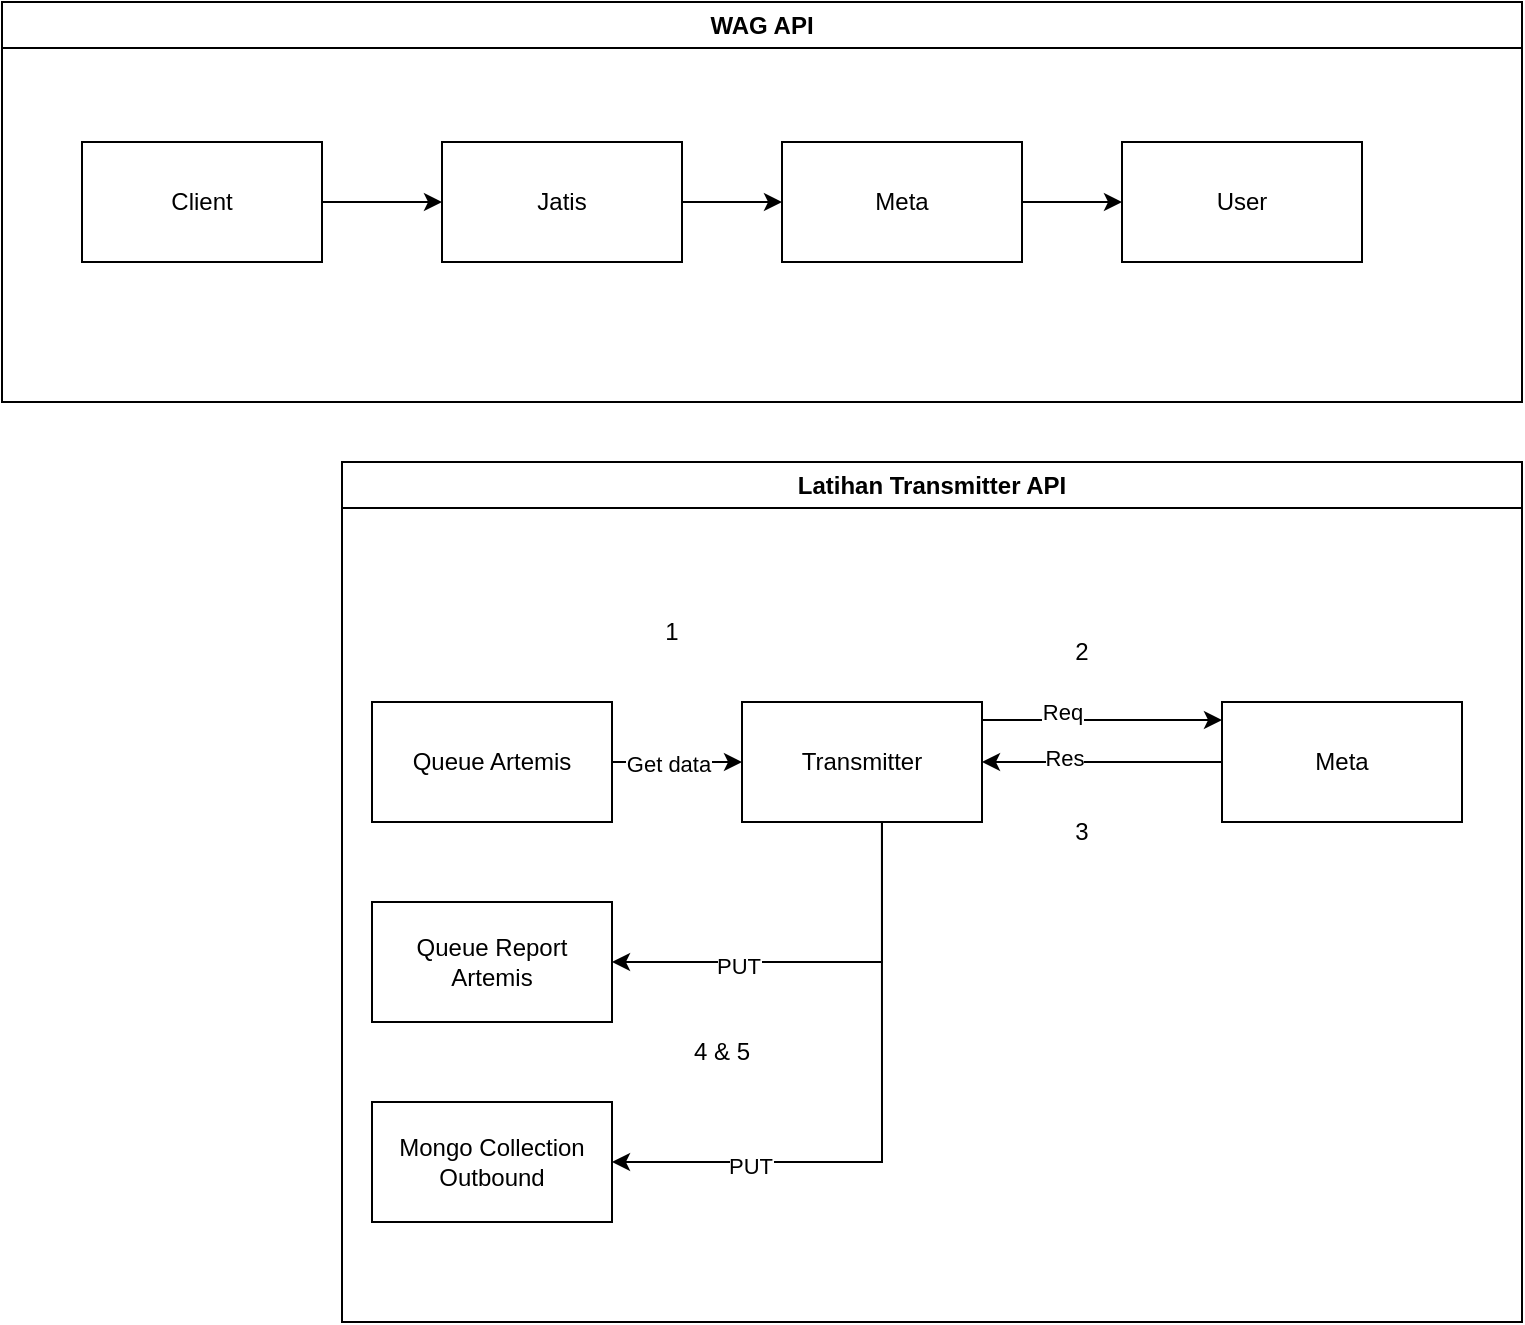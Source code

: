 <mxfile version="23.1.7" type="google" pages="3">
  <diagram name="Gambaran umum" id="1cGIvAfwPStt70kKWoFJ">
    <mxGraphModel dx="880" dy="434" grid="1" gridSize="10" guides="1" tooltips="1" connect="1" arrows="1" fold="1" page="1" pageScale="1" pageWidth="850" pageHeight="1100" math="0" shadow="0">
      <root>
        <mxCell id="0" />
        <mxCell id="1" parent="0" />
        <mxCell id="sEY07GwF48UJV4DBwI6U-3" value="WAG API" style="swimlane;whiteSpace=wrap;html=1;" vertex="1" parent="1">
          <mxGeometry x="20" y="90" width="760" height="200" as="geometry" />
        </mxCell>
        <mxCell id="sEY07GwF48UJV4DBwI6U-10" value="" style="edgeStyle=orthogonalEdgeStyle;rounded=0;orthogonalLoop=1;jettySize=auto;html=1;" edge="1" parent="sEY07GwF48UJV4DBwI6U-3" source="sEY07GwF48UJV4DBwI6U-4" target="sEY07GwF48UJV4DBwI6U-9">
          <mxGeometry relative="1" as="geometry" />
        </mxCell>
        <mxCell id="sEY07GwF48UJV4DBwI6U-4" value="Client" style="rounded=0;whiteSpace=wrap;html=1;" vertex="1" parent="sEY07GwF48UJV4DBwI6U-3">
          <mxGeometry x="40" y="70" width="120" height="60" as="geometry" />
        </mxCell>
        <mxCell id="sEY07GwF48UJV4DBwI6U-8" value="" style="edgeStyle=orthogonalEdgeStyle;rounded=0;orthogonalLoop=1;jettySize=auto;html=1;" edge="1" parent="sEY07GwF48UJV4DBwI6U-3" source="sEY07GwF48UJV4DBwI6U-5" target="sEY07GwF48UJV4DBwI6U-6">
          <mxGeometry relative="1" as="geometry" />
        </mxCell>
        <mxCell id="sEY07GwF48UJV4DBwI6U-5" value="Meta" style="rounded=0;whiteSpace=wrap;html=1;" vertex="1" parent="sEY07GwF48UJV4DBwI6U-3">
          <mxGeometry x="390" y="70" width="120" height="60" as="geometry" />
        </mxCell>
        <mxCell id="sEY07GwF48UJV4DBwI6U-6" value="User" style="rounded=0;whiteSpace=wrap;html=1;" vertex="1" parent="sEY07GwF48UJV4DBwI6U-3">
          <mxGeometry x="560" y="70" width="120" height="60" as="geometry" />
        </mxCell>
        <mxCell id="sEY07GwF48UJV4DBwI6U-11" value="" style="edgeStyle=orthogonalEdgeStyle;rounded=0;orthogonalLoop=1;jettySize=auto;html=1;" edge="1" parent="sEY07GwF48UJV4DBwI6U-3" source="sEY07GwF48UJV4DBwI6U-9" target="sEY07GwF48UJV4DBwI6U-5">
          <mxGeometry relative="1" as="geometry" />
        </mxCell>
        <mxCell id="sEY07GwF48UJV4DBwI6U-9" value="Jatis" style="rounded=0;whiteSpace=wrap;html=1;" vertex="1" parent="sEY07GwF48UJV4DBwI6U-3">
          <mxGeometry x="220" y="70" width="120" height="60" as="geometry" />
        </mxCell>
        <mxCell id="sEY07GwF48UJV4DBwI6U-12" value="Latihan Transmitter API" style="swimlane;whiteSpace=wrap;html=1;" vertex="1" parent="1">
          <mxGeometry x="190" y="320" width="590" height="430" as="geometry" />
        </mxCell>
        <mxCell id="sEY07GwF48UJV4DBwI6U-26" value="" style="edgeStyle=orthogonalEdgeStyle;rounded=0;orthogonalLoop=1;jettySize=auto;html=1;" edge="1" parent="sEY07GwF48UJV4DBwI6U-12" source="sEY07GwF48UJV4DBwI6U-14" target="sEY07GwF48UJV4DBwI6U-25">
          <mxGeometry relative="1" as="geometry" />
        </mxCell>
        <mxCell id="sEY07GwF48UJV4DBwI6U-27" value="Get data" style="edgeLabel;html=1;align=center;verticalAlign=middle;resizable=0;points=[];" vertex="1" connectable="0" parent="sEY07GwF48UJV4DBwI6U-26">
          <mxGeometry x="-0.139" y="-1" relative="1" as="geometry">
            <mxPoint as="offset" />
          </mxGeometry>
        </mxCell>
        <mxCell id="sEY07GwF48UJV4DBwI6U-14" value="Queue Artemis" style="rounded=0;whiteSpace=wrap;html=1;" vertex="1" parent="sEY07GwF48UJV4DBwI6U-12">
          <mxGeometry x="15" y="120" width="120" height="60" as="geometry" />
        </mxCell>
        <mxCell id="sEY07GwF48UJV4DBwI6U-29" style="edgeStyle=orthogonalEdgeStyle;rounded=0;orthogonalLoop=1;jettySize=auto;html=1;entryX=1;entryY=0.5;entryDx=0;entryDy=0;" edge="1" parent="sEY07GwF48UJV4DBwI6U-12" source="sEY07GwF48UJV4DBwI6U-19" target="sEY07GwF48UJV4DBwI6U-25">
          <mxGeometry relative="1" as="geometry" />
        </mxCell>
        <mxCell id="sEY07GwF48UJV4DBwI6U-31" value="Res" style="edgeLabel;html=1;align=center;verticalAlign=middle;resizable=0;points=[];" vertex="1" connectable="0" parent="sEY07GwF48UJV4DBwI6U-29">
          <mxGeometry x="0.325" y="-2" relative="1" as="geometry">
            <mxPoint as="offset" />
          </mxGeometry>
        </mxCell>
        <mxCell id="sEY07GwF48UJV4DBwI6U-19" value="Meta" style="rounded=0;whiteSpace=wrap;html=1;" vertex="1" parent="sEY07GwF48UJV4DBwI6U-12">
          <mxGeometry x="440" y="120" width="120" height="60" as="geometry" />
        </mxCell>
        <mxCell id="sEY07GwF48UJV4DBwI6U-23" value="Queue Report Artemis" style="rounded=0;whiteSpace=wrap;html=1;" vertex="1" parent="sEY07GwF48UJV4DBwI6U-12">
          <mxGeometry x="15" y="220" width="120" height="60" as="geometry" />
        </mxCell>
        <mxCell id="sEY07GwF48UJV4DBwI6U-24" value="Mongo Collection Outbound" style="rounded=0;whiteSpace=wrap;html=1;" vertex="1" parent="sEY07GwF48UJV4DBwI6U-12">
          <mxGeometry x="15" y="320" width="120" height="60" as="geometry" />
        </mxCell>
        <mxCell id="sEY07GwF48UJV4DBwI6U-28" style="edgeStyle=orthogonalEdgeStyle;rounded=0;orthogonalLoop=1;jettySize=auto;html=1;entryX=0;entryY=0.15;entryDx=0;entryDy=0;exitX=0.992;exitY=0.15;exitDx=0;exitDy=0;exitPerimeter=0;entryPerimeter=0;" edge="1" parent="sEY07GwF48UJV4DBwI6U-12" source="sEY07GwF48UJV4DBwI6U-25" target="sEY07GwF48UJV4DBwI6U-19">
          <mxGeometry relative="1" as="geometry" />
        </mxCell>
        <mxCell id="sEY07GwF48UJV4DBwI6U-30" value="Req" style="edgeLabel;html=1;align=center;verticalAlign=middle;resizable=0;points=[];" vertex="1" connectable="0" parent="sEY07GwF48UJV4DBwI6U-28">
          <mxGeometry x="-0.33" y="4" relative="1" as="geometry">
            <mxPoint as="offset" />
          </mxGeometry>
        </mxCell>
        <mxCell id="sEY07GwF48UJV4DBwI6U-32" style="edgeStyle=orthogonalEdgeStyle;rounded=0;orthogonalLoop=1;jettySize=auto;html=1;entryX=1;entryY=0.5;entryDx=0;entryDy=0;" edge="1" parent="sEY07GwF48UJV4DBwI6U-12" source="sEY07GwF48UJV4DBwI6U-25" target="sEY07GwF48UJV4DBwI6U-23">
          <mxGeometry relative="1" as="geometry">
            <Array as="points">
              <mxPoint x="270" y="250" />
            </Array>
          </mxGeometry>
        </mxCell>
        <mxCell id="sEY07GwF48UJV4DBwI6U-34" value="PUT" style="edgeLabel;html=1;align=center;verticalAlign=middle;resizable=0;points=[];" vertex="1" connectable="0" parent="sEY07GwF48UJV4DBwI6U-32">
          <mxGeometry x="0.385" y="2" relative="1" as="geometry">
            <mxPoint as="offset" />
          </mxGeometry>
        </mxCell>
        <mxCell id="sEY07GwF48UJV4DBwI6U-25" value="Transmitter" style="rounded=0;whiteSpace=wrap;html=1;" vertex="1" parent="sEY07GwF48UJV4DBwI6U-12">
          <mxGeometry x="200" y="120" width="120" height="60" as="geometry" />
        </mxCell>
        <mxCell id="sEY07GwF48UJV4DBwI6U-33" style="edgeStyle=orthogonalEdgeStyle;rounded=0;orthogonalLoop=1;jettySize=auto;html=1;entryX=1;entryY=0.5;entryDx=0;entryDy=0;exitX=0.583;exitY=1;exitDx=0;exitDy=0;exitPerimeter=0;" edge="1" parent="sEY07GwF48UJV4DBwI6U-12" source="sEY07GwF48UJV4DBwI6U-25" target="sEY07GwF48UJV4DBwI6U-24">
          <mxGeometry relative="1" as="geometry">
            <mxPoint x="280" y="190" as="sourcePoint" />
            <mxPoint x="145" y="260" as="targetPoint" />
            <Array as="points">
              <mxPoint x="270" y="350" />
            </Array>
          </mxGeometry>
        </mxCell>
        <mxCell id="sEY07GwF48UJV4DBwI6U-35" value="PUT" style="edgeLabel;html=1;align=center;verticalAlign=middle;resizable=0;points=[];" vertex="1" connectable="0" parent="sEY07GwF48UJV4DBwI6U-33">
          <mxGeometry x="0.547" y="2" relative="1" as="geometry">
            <mxPoint as="offset" />
          </mxGeometry>
        </mxCell>
        <mxCell id="sEY07GwF48UJV4DBwI6U-36" value="1" style="text;html=1;strokeColor=none;fillColor=none;align=center;verticalAlign=middle;whiteSpace=wrap;rounded=0;" vertex="1" parent="sEY07GwF48UJV4DBwI6U-12">
          <mxGeometry x="135" y="70" width="60" height="30" as="geometry" />
        </mxCell>
        <mxCell id="sEY07GwF48UJV4DBwI6U-37" value="2" style="text;html=1;strokeColor=none;fillColor=none;align=center;verticalAlign=middle;whiteSpace=wrap;rounded=0;" vertex="1" parent="sEY07GwF48UJV4DBwI6U-12">
          <mxGeometry x="340" y="80" width="60" height="30" as="geometry" />
        </mxCell>
        <mxCell id="sEY07GwF48UJV4DBwI6U-38" value="3" style="text;html=1;strokeColor=none;fillColor=none;align=center;verticalAlign=middle;whiteSpace=wrap;rounded=0;" vertex="1" parent="sEY07GwF48UJV4DBwI6U-12">
          <mxGeometry x="340" y="170" width="60" height="30" as="geometry" />
        </mxCell>
        <mxCell id="sEY07GwF48UJV4DBwI6U-39" value="4 &amp;amp; 5" style="text;html=1;strokeColor=none;fillColor=none;align=center;verticalAlign=middle;whiteSpace=wrap;rounded=0;" vertex="1" parent="sEY07GwF48UJV4DBwI6U-12">
          <mxGeometry x="160" y="280" width="60" height="30" as="geometry" />
        </mxCell>
      </root>
    </mxGraphModel>
  </diagram>
  <diagram id="djcxjFwTa_VQkUx41wZY" name="Flow">
    <mxGraphModel grid="1" page="1" gridSize="10" guides="1" tooltips="1" connect="1" arrows="1" fold="1" pageScale="1" pageWidth="850" pageHeight="1100" math="0" shadow="0">
      <root>
        <mxCell id="0" />
        <mxCell id="1" parent="0" />
        <mxCell id="y0LvDG9LBsZMBHHXTTBz-21" value="Transmitter" style="swimlane;whiteSpace=wrap;html=1;" vertex="1" parent="1">
          <mxGeometry x="-820" y="-670" width="1320" height="4380" as="geometry" />
        </mxCell>
        <mxCell id="y0LvDG9LBsZMBHHXTTBz-31" value="" style="edgeStyle=orthogonalEdgeStyle;rounded=0;orthogonalLoop=1;jettySize=auto;html=1;" edge="1" parent="y0LvDG9LBsZMBHHXTTBz-21">
          <mxGeometry relative="1" as="geometry">
            <mxPoint x="590" y="220" as="sourcePoint" />
          </mxGeometry>
        </mxCell>
        <mxCell id="y0LvDG9LBsZMBHHXTTBz-49" value="" style="edgeStyle=orthogonalEdgeStyle;rounded=0;orthogonalLoop=1;jettySize=auto;html=1;exitX=1;exitY=0.25;exitDx=0;exitDy=0;entryX=0;entryY=0;entryDx=0;entryDy=27.5;entryPerimeter=0;" edge="1" parent="y0LvDG9LBsZMBHHXTTBz-21">
          <mxGeometry relative="1" as="geometry">
            <mxPoint x="427.5" y="425" as="sourcePoint" />
            <Array as="points">
              <mxPoint x="405" y="428" />
              <mxPoint x="465" y="428" />
            </Array>
          </mxGeometry>
        </mxCell>
        <mxCell id="e2uV9QtFCd1ycxj97tY9-10" style="edgeStyle=orthogonalEdgeStyle;rounded=0;orthogonalLoop=1;jettySize=auto;html=1;entryX=1;entryY=0.75;entryDx=0;entryDy=0;exitX=-0.031;exitY=0.691;exitDx=0;exitDy=0;exitPerimeter=0;" edge="1" parent="y0LvDG9LBsZMBHHXTTBz-21">
          <mxGeometry relative="1" as="geometry">
            <mxPoint x="427.5" y="455" as="targetPoint" />
          </mxGeometry>
        </mxCell>
        <mxCell id="e2uV9QtFCd1ycxj97tY9-15" value="Data" style="edgeLabel;html=1;align=center;verticalAlign=middle;resizable=0;points=[];" vertex="1" connectable="0" parent="e2uV9QtFCd1ycxj97tY9-10">
          <mxGeometry x="0.066" y="4" relative="1" as="geometry">
            <mxPoint as="offset" />
          </mxGeometry>
        </mxCell>
        <mxCell id="e2uV9QtFCd1ycxj97tY9-107" value="" style="edgeStyle=orthogonalEdgeStyle;rounded=0;orthogonalLoop=1;jettySize=auto;html=1;" edge="1" parent="y0LvDG9LBsZMBHHXTTBz-21">
          <mxGeometry relative="1" as="geometry">
            <mxPoint x="904.37" y="1423.75" as="sourcePoint" />
          </mxGeometry>
        </mxCell>
        <mxCell id="e2uV9QtFCd1ycxj97tY9-126" style="edgeStyle=orthogonalEdgeStyle;rounded=0;orthogonalLoop=1;jettySize=auto;html=1;entryX=0.999;entryY=0.462;entryDx=0;entryDy=0;entryPerimeter=0;" edge="1" parent="y0LvDG9LBsZMBHHXTTBz-21" source="e2uV9QtFCd1ycxj97tY9-65" target="e2uV9QtFCd1ycxj97tY9-122">
          <mxGeometry relative="1" as="geometry" />
        </mxCell>
        <mxCell id="e2uV9QtFCd1ycxj97tY9-65" value="Send Message to Meta by Calling HTTP Cloud API" style="whiteSpace=wrap;html=1;rounded=0;" vertex="1" parent="y0LvDG9LBsZMBHHXTTBz-21">
          <mxGeometry x="534.25" y="2545" width="175" height="70" as="geometry" />
        </mxCell>
        <mxCell id="JFwubINqG4eISjwYvEFq-34" value="" style="edgeStyle=orthogonalEdgeStyle;rounded=0;orthogonalLoop=1;jettySize=auto;html=1;" edge="1" parent="y0LvDG9LBsZMBHHXTTBz-21" source="e2uV9QtFCd1ycxj97tY9-69" target="JFwubINqG4eISjwYvEFq-10">
          <mxGeometry relative="1" as="geometry" />
        </mxCell>
        <mxCell id="e2uV9QtFCd1ycxj97tY9-69" value="Retreive Response from Meta server" style="whiteSpace=wrap;html=1;rounded=0;" vertex="1" parent="y0LvDG9LBsZMBHHXTTBz-21">
          <mxGeometry x="552.35" y="2720" width="148.75" height="70" as="geometry" />
        </mxCell>
        <mxCell id="e2uV9QtFCd1ycxj97tY9-125" value="" style="edgeStyle=orthogonalEdgeStyle;rounded=0;orthogonalLoop=1;jettySize=auto;html=1;" edge="1" parent="y0LvDG9LBsZMBHHXTTBz-21" source="e2uV9QtFCd1ycxj97tY9-122" target="e2uV9QtFCd1ycxj97tY9-67">
          <mxGeometry relative="1" as="geometry">
            <Array as="points">
              <mxPoint x="161.01" y="2580" />
              <mxPoint x="161.01" y="2580" />
            </Array>
          </mxGeometry>
        </mxCell>
        <mxCell id="e2uV9QtFCd1ycxj97tY9-122" value="&lt;div style=&quot;background-color: rgb(255, 255, 255); font-family: IBMPlexMono, &amp;quot;Courier New&amp;quot;, monospace, Consolas, &amp;quot;Courier New&amp;quot;, monospace; line-height: 18px; font-size: 10px;&quot;&gt;&lt;div&gt;Bearer Token : &amp;lt;FROM CREDS CLIENT &amp;gt;&lt;/div&gt;&lt;div&gt;/POST&lt;/div&gt;&lt;div&gt;https://&amp;lt;wa_host from CRED CLIENT&amp;gt;/&amp;lt;PhoneID&amp;gt;/messages&lt;br&gt;&lt;/div&gt;&lt;div&gt;Body Request :&lt;br&gt;{&lt;/div&gt;&lt;div&gt;&amp;nbsp; &amp;nbsp; &quot;messaging_product&quot;: &lt;span style=&quot;color: #0451a5;&quot;&gt;&quot;whatsapp&quot;&lt;/span&gt;, &amp;nbsp; &amp;nbsp;&lt;/div&gt;&lt;div&gt;&amp;nbsp; &amp;nbsp; &lt;span style=&quot;color: #a31515;&quot;&gt;&quot;recipient_type&quot;&lt;/span&gt;: &lt;span style=&quot;color: #0451a5;&quot;&gt;&quot;individual&quot;&lt;/span&gt;,&lt;/div&gt;&lt;div&gt;&amp;nbsp; &amp;nbsp; &lt;span style=&quot;color: #a31515;&quot;&gt;&quot;to&quot;&lt;/span&gt;: &lt;span style=&quot;color: #0451a5;&quot;&gt;&quot;Phone_number FROM QUEUE&quot;&lt;/span&gt;,&lt;/div&gt;&lt;div&gt;&amp;nbsp; &amp;nbsp; &lt;span style=&quot;color: #a31515;&quot;&gt;&quot;type&quot;&lt;/span&gt;: &lt;span style=&quot;color: #0451a5;&quot;&gt;&quot;text&quot;&lt;/span&gt;,&lt;/div&gt;&lt;div&gt;&amp;nbsp; &amp;nbsp; &lt;span style=&quot;color: #a31515;&quot;&gt;&quot;text&quot;&lt;/span&gt;: {&lt;/div&gt;&lt;div&gt;&amp;nbsp; &amp;nbsp; &amp;nbsp; &amp;nbsp; &lt;span style=&quot;color: #a31515;&quot;&gt;&quot;preview_url&quot;&lt;/span&gt;: &lt;span style=&quot;color: #0451a5;font-weight: bold;&quot;&gt;false&lt;/span&gt;,&lt;/div&gt;&lt;div&gt;&amp;nbsp; &amp;nbsp; &amp;nbsp; &amp;nbsp; &lt;span style=&quot;color: #a31515;&quot;&gt;&quot;body&quot;&lt;/span&gt;: &lt;span style=&quot;color: #0451a5;&quot;&gt;&quot;Text body FROM QUEUE&quot;&lt;/span&gt;&lt;/div&gt;&lt;div&gt;&amp;nbsp; &amp;nbsp; }&lt;/div&gt;&lt;div&gt;}&lt;/div&gt;&lt;/div&gt;" style="rounded=0;whiteSpace=wrap;html=1;align=left;" vertex="1" parent="y0LvDG9LBsZMBHHXTTBz-21">
          <mxGeometry x="161.01" y="2460" width="340" height="260" as="geometry" />
        </mxCell>
        <mxCell id="e2uV9QtFCd1ycxj97tY9-129" style="edgeStyle=orthogonalEdgeStyle;rounded=0;orthogonalLoop=1;jettySize=auto;html=1;exitX=0.5;exitY=1;exitDx=0;exitDy=0;" edge="1" parent="y0LvDG9LBsZMBHHXTTBz-21" source="e2uV9QtFCd1ycxj97tY9-67">
          <mxGeometry relative="1" as="geometry">
            <Array as="points">
              <mxPoint x="104" y="2760" />
            </Array>
            <mxPoint x="101" y="2625" as="sourcePoint" />
            <mxPoint x="556" y="2760" as="targetPoint" />
          </mxGeometry>
        </mxCell>
        <mxCell id="e2uV9QtFCd1ycxj97tY9-130" value="Response" style="edgeLabel;html=1;align=center;verticalAlign=middle;resizable=0;points=[];" vertex="1" connectable="0" parent="e2uV9QtFCd1ycxj97tY9-129">
          <mxGeometry x="0.311" y="3" relative="1" as="geometry">
            <mxPoint x="-1" as="offset" />
          </mxGeometry>
        </mxCell>
        <mxCell id="e2uV9QtFCd1ycxj97tY9-67" value="" style="shape=image;html=1;verticalAlign=top;verticalLabelPosition=bottom;labelBackgroundColor=#ffffff;imageAspect=0;aspect=fixed;image=https://cdn2.iconfinder.com/data/icons/social-media-2285/512/1_Whatsapp2_colored_svg-128.png" vertex="1" parent="y0LvDG9LBsZMBHHXTTBz-21">
          <mxGeometry x="68" y="2550" width="72.22" height="65" as="geometry" />
        </mxCell>
        <mxCell id="JFwubINqG4eISjwYvEFq-36" value="" style="edgeStyle=orthogonalEdgeStyle;rounded=0;orthogonalLoop=1;jettySize=auto;html=1;" edge="1" parent="y0LvDG9LBsZMBHHXTTBz-21" source="e2uV9QtFCd1ycxj97tY9-150" target="WFIGSpFV1pEOvmoOvs8C-1">
          <mxGeometry relative="1" as="geometry" />
        </mxCell>
        <mxCell id="e2uV9QtFCd1ycxj97tY9-150" value="Set DR Status = sent" style="rounded=0;whiteSpace=wrap;html=1;" vertex="1" parent="y0LvDG9LBsZMBHHXTTBz-21">
          <mxGeometry x="424.14" y="3070" width="166.54" height="60" as="geometry" />
        </mxCell>
        <mxCell id="e2uV9QtFCd1ycxj97tY9-158" style="edgeStyle=orthogonalEdgeStyle;rounded=0;orthogonalLoop=1;jettySize=auto;html=1;entryX=0.466;entryY=0.027;entryDx=0;entryDy=0;entryPerimeter=0;" edge="1" parent="y0LvDG9LBsZMBHHXTTBz-21" target="e2uV9QtFCd1ycxj97tY9-150">
          <mxGeometry relative="1" as="geometry">
            <Array as="points">
              <mxPoint x="627.68" y="3030" />
              <mxPoint x="501.68" y="3030" />
            </Array>
            <mxPoint x="627.286" y="3009.983" as="sourcePoint" />
          </mxGeometry>
        </mxCell>
        <mxCell id="e2uV9QtFCd1ycxj97tY9-160" value="YES" style="edgeLabel;html=1;align=center;verticalAlign=middle;resizable=0;points=[];" vertex="1" connectable="0" parent="e2uV9QtFCd1ycxj97tY9-158">
          <mxGeometry x="0.078" y="2" relative="1" as="geometry">
            <mxPoint as="offset" />
          </mxGeometry>
        </mxCell>
        <mxCell id="e2uV9QtFCd1ycxj97tY9-159" style="edgeStyle=orthogonalEdgeStyle;rounded=0;orthogonalLoop=1;jettySize=auto;html=1;" edge="1" parent="y0LvDG9LBsZMBHHXTTBz-21" target="e2uV9QtFCd1ycxj97tY9-156">
          <mxGeometry relative="1" as="geometry">
            <Array as="points">
              <mxPoint x="627.69" y="3030" />
              <mxPoint x="751.69" y="3030" />
            </Array>
            <mxPoint x="627.286" y="3009.983" as="sourcePoint" />
          </mxGeometry>
        </mxCell>
        <mxCell id="e2uV9QtFCd1ycxj97tY9-161" value="NO" style="edgeLabel;html=1;align=center;verticalAlign=middle;resizable=0;points=[];" vertex="1" connectable="0" parent="e2uV9QtFCd1ycxj97tY9-159">
          <mxGeometry x="-0.019" relative="1" as="geometry">
            <mxPoint as="offset" />
          </mxGeometry>
        </mxCell>
        <mxCell id="e2uV9QtFCd1ycxj97tY9-152" value="&lt;div style=&quot;line-height: 18px;&quot;&gt;if len(data.Messages) != 0&lt;br&gt;&lt;/div&gt;" style="rhombus;whiteSpace=wrap;html=1;" vertex="1" parent="y0LvDG9LBsZMBHHXTTBz-21">
          <mxGeometry x="529.73" y="2910" width="194" height="100" as="geometry" />
        </mxCell>
        <mxCell id="JFwubINqG4eISjwYvEFq-37" value="" style="edgeStyle=orthogonalEdgeStyle;rounded=0;orthogonalLoop=1;jettySize=auto;html=1;" edge="1" parent="y0LvDG9LBsZMBHHXTTBz-21" source="e2uV9QtFCd1ycxj97tY9-156" target="WFIGSpFV1pEOvmoOvs8C-4">
          <mxGeometry relative="1" as="geometry" />
        </mxCell>
        <mxCell id="e2uV9QtFCd1ycxj97tY9-156" value="Set DR Status = failed" style="rounded=0;whiteSpace=wrap;html=1;" vertex="1" parent="y0LvDG9LBsZMBHHXTTBz-21">
          <mxGeometry x="678.06" y="3070" width="166.54" height="60" as="geometry" />
        </mxCell>
        <mxCell id="e2uV9QtFCd1ycxj97tY9-116" value="" style="edgeStyle=orthogonalEdgeStyle;rounded=0;orthogonalLoop=1;jettySize=auto;html=1;" edge="1" parent="y0LvDG9LBsZMBHHXTTBz-21">
          <mxGeometry relative="1" as="geometry">
            <mxPoint x="754.3" y="1920" as="sourcePoint" />
          </mxGeometry>
        </mxCell>
        <mxCell id="e2uV9QtFCd1ycxj97tY9-102" value="Put Data to Outbound Coll." style="whiteSpace=wrap;html=1;rounded=0;" vertex="1" parent="y0LvDG9LBsZMBHHXTTBz-21">
          <mxGeometry x="575.17" y="3995" width="130" height="60" as="geometry" />
        </mxCell>
        <mxCell id="e2uV9QtFCd1ycxj97tY9-109" value="Finish" style="ellipse;whiteSpace=wrap;html=1;" vertex="1" parent="y0LvDG9LBsZMBHHXTTBz-21">
          <mxGeometry x="575.17" y="4280" width="130" height="80" as="geometry" />
        </mxCell>
        <mxCell id="e2uV9QtFCd1ycxj97tY9-135" value="xx-msg-queue" style="shape=cylinder3;whiteSpace=wrap;html=1;boundedLbl=1;backgroundOutline=1;size=15;" vertex="1" parent="y0LvDG9LBsZMBHHXTTBz-21">
          <mxGeometry x="982.44" y="4160" width="95" height="80" as="geometry" />
        </mxCell>
        <mxCell id="e2uV9QtFCd1ycxj97tY9-137" value="" style="edgeStyle=orthogonalEdgeStyle;rounded=0;orthogonalLoop=1;jettySize=auto;html=1;" edge="1" parent="y0LvDG9LBsZMBHHXTTBz-21" source="e2uV9QtFCd1ycxj97tY9-134" target="e2uV9QtFCd1ycxj97tY9-135">
          <mxGeometry relative="1" as="geometry" />
        </mxCell>
        <mxCell id="e2uV9QtFCd1ycxj97tY9-144" value="" style="edgeStyle=orthogonalEdgeStyle;rounded=0;orthogonalLoop=1;jettySize=auto;html=1;" edge="1" parent="y0LvDG9LBsZMBHHXTTBz-21" source="e2uV9QtFCd1ycxj97tY9-134" target="e2uV9QtFCd1ycxj97tY9-109">
          <mxGeometry relative="1" as="geometry" />
        </mxCell>
        <mxCell id="e2uV9QtFCd1ycxj97tY9-134" value="acknowledge message queue" style="whiteSpace=wrap;html=1;rounded=0;" vertex="1" parent="y0LvDG9LBsZMBHHXTTBz-21">
          <mxGeometry x="575.17" y="4170" width="130" height="60" as="geometry" />
        </mxCell>
        <mxCell id="e2uV9QtFCd1ycxj97tY9-162" style="edgeStyle=orthogonalEdgeStyle;rounded=0;orthogonalLoop=1;jettySize=auto;html=1;entryX=0.5;entryY=0;entryDx=0;entryDy=0;" edge="1" parent="y0LvDG9LBsZMBHHXTTBz-21" source="e2uV9QtFCd1ycxj97tY9-102" target="e2uV9QtFCd1ycxj97tY9-134">
          <mxGeometry relative="1" as="geometry" />
        </mxCell>
        <mxCell id="sof8bEXKs50ig2tm7OzD-3" value="xx-DR msg" style="shape=cylinder3;whiteSpace=wrap;html=1;boundedLbl=1;backgroundOutline=1;size=15;" vertex="1" parent="y0LvDG9LBsZMBHHXTTBz-21">
          <mxGeometry x="991.43" y="3343" width="90" height="80" as="geometry" />
        </mxCell>
        <mxCell id="sof8bEXKs50ig2tm7OzD-4" value="" style="shape=image;verticalLabelPosition=bottom;labelBackgroundColor=default;verticalAlign=top;aspect=fixed;imageAspect=0;image=https://activemq.apache.org/components/artemis/documentation/1.0.0/images/artemis-logo.jpg;" vertex="1" parent="y0LvDG9LBsZMBHHXTTBz-21">
          <mxGeometry x="984.25" y="3433" width="102.16" height="20" as="geometry" />
        </mxCell>
        <mxCell id="JFwubINqG4eISjwYvEFq-52" style="edgeStyle=orthogonalEdgeStyle;rounded=0;orthogonalLoop=1;jettySize=auto;html=1;" edge="1" parent="y0LvDG9LBsZMBHHXTTBz-21" source="sof8bEXKs50ig2tm7OzD-5" target="e2uV9QtFCd1ycxj97tY9-102">
          <mxGeometry relative="1" as="geometry" />
        </mxCell>
        <mxCell id="sof8bEXKs50ig2tm7OzD-5" value="&lt;div style=&quot;&quot;&gt;&lt;div style=&quot;&quot;&gt;&lt;div&gt;{&lt;/div&gt;&lt;div&gt;&amp;nbsp; &quot;message_id&quot;: &quot;xxxx&quot;,&lt;/div&gt;&lt;div&gt;&amp;nbsp; &quot;to&quot;: &quot;xxxxxxxxx&quot;,&lt;/div&gt;&lt;div&gt;&amp;nbsp; &quot;original_request&quot;: &quot;&amp;lt;FROM DATA QUEUE&amp;gt;&quot;,&lt;/div&gt;&lt;div&gt;&amp;nbsp; &quot;request&quot;: {&lt;/div&gt;&lt;div&gt;&amp;nbsp; &amp;nbsp; &quot;xxx&quot;: &quot;&amp;lt;TO META&amp;gt;&quot;&lt;/div&gt;&lt;div&gt;&amp;nbsp; },&lt;/div&gt;&lt;div&gt;&amp;nbsp; &quot;original_response&quot;: {&lt;/div&gt;&lt;div&gt;&amp;nbsp; &amp;nbsp; &quot;xxx&quot;: &quot;&amp;lt;FROM META&amp;gt;&quot;&lt;/div&gt;&lt;div&gt;&amp;nbsp; },&lt;/div&gt;&lt;div&gt;&amp;nbsp; &quot;delivery_report&quot;: [&quot;&amp;lt;FROM DR QUEUE&amp;gt;&quot;,&quot;xxx&quot;],&lt;/div&gt;&lt;div&gt;&amp;nbsp; &quot;createdAt&quot;: &quot;xxxx&quot;,&lt;/div&gt;&lt;div&gt;&amp;nbsp; &quot;updatedAt&quot;: &quot;xxxx&quot;&lt;/div&gt;&lt;div&gt;}&lt;/div&gt;&lt;/div&gt;&lt;/div&gt;" style="shape=note;whiteSpace=wrap;html=1;backgroundOutline=1;darkOpacity=0.05;align=left;" vertex="1" parent="y0LvDG9LBsZMBHHXTTBz-21">
          <mxGeometry x="683.41" y="3730" width="290" height="210" as="geometry" />
        </mxCell>
        <mxCell id="sof8bEXKs50ig2tm7OzD-9" value="xx-Outbound msg" style="shape=cylinder3;whiteSpace=wrap;html=1;boundedLbl=1;backgroundOutline=1;size=15;" vertex="1" parent="y0LvDG9LBsZMBHHXTTBz-21">
          <mxGeometry x="983.37" y="3985" width="90" height="80" as="geometry" />
        </mxCell>
        <mxCell id="sof8bEXKs50ig2tm7OzD-10" value="" style="shape=image;verticalLabelPosition=bottom;labelBackgroundColor=default;verticalAlign=top;aspect=fixed;imageAspect=0;image=https://upload.wikimedia.org/wikipedia/commons/thumb/9/93/MongoDB_Logo.svg/2560px-MongoDB_Logo.svg.png;" vertex="1" parent="y0LvDG9LBsZMBHHXTTBz-21">
          <mxGeometry x="1083.69" y="4015" width="84.3" height="20" as="geometry" />
        </mxCell>
        <mxCell id="sof8bEXKs50ig2tm7OzD-89" value="" style="edgeStyle=orthogonalEdgeStyle;rounded=0;orthogonalLoop=1;jettySize=auto;html=1;" edge="1" parent="y0LvDG9LBsZMBHHXTTBz-21" source="y0LvDG9LBsZMBHHXTTBz-23" target="sof8bEXKs50ig2tm7OzD-58">
          <mxGeometry relative="1" as="geometry" />
        </mxCell>
        <mxCell id="y0LvDG9LBsZMBHHXTTBz-23" value="START" style="ellipse;whiteSpace=wrap;html=1;" vertex="1" parent="y0LvDG9LBsZMBHHXTTBz-21">
          <mxGeometry x="563.41" y="70" width="120" height="80" as="geometry" />
        </mxCell>
        <mxCell id="y0LvDG9LBsZMBHHXTTBz-32" value="Listen to Arthemis Topic" style="whiteSpace=wrap;html=1;rounded=0;" vertex="1" parent="y0LvDG9LBsZMBHHXTTBz-21">
          <mxGeometry x="561.41" y="1370" width="120" height="60" as="geometry" />
        </mxCell>
        <mxCell id="7oFwodD-yijdDGciknPL-1" value="" style="edgeStyle=orthogonalEdgeStyle;rounded=0;orthogonalLoop=1;jettySize=auto;html=1;" edge="1" parent="y0LvDG9LBsZMBHHXTTBz-21" source="y0LvDG9LBsZMBHHXTTBz-35" target="e2uV9QtFCd1ycxj97tY9-115">
          <mxGeometry relative="1" as="geometry" />
        </mxCell>
        <mxCell id="y0LvDG9LBsZMBHHXTTBz-35" value="xx-msg-queue" style="shape=cylinder3;whiteSpace=wrap;html=1;boundedLbl=1;backgroundOutline=1;size=15;" vertex="1" parent="y0LvDG9LBsZMBHHXTTBz-21">
          <mxGeometry x="1001.41" y="1615.25" width="85" height="80" as="geometry" />
        </mxCell>
        <mxCell id="sof8bEXKs50ig2tm7OzD-40" style="edgeStyle=orthogonalEdgeStyle;rounded=0;orthogonalLoop=1;jettySize=auto;html=1;" edge="1" parent="y0LvDG9LBsZMBHHXTTBz-21" source="e2uV9QtFCd1ycxj97tY9-1">
          <mxGeometry relative="1" as="geometry">
            <mxPoint x="561.41" y="1400" as="targetPoint" />
            <Array as="points">
              <mxPoint x="501.41" y="1510" />
              <mxPoint x="501.41" y="1400" />
            </Array>
          </mxGeometry>
        </mxCell>
        <mxCell id="sof8bEXKs50ig2tm7OzD-41" value="NO" style="edgeLabel;html=1;align=center;verticalAlign=middle;resizable=0;points=[];" connectable="0" vertex="1" parent="sof8bEXKs50ig2tm7OzD-40">
          <mxGeometry x="-0.675" y="1" relative="1" as="geometry">
            <mxPoint as="offset" />
          </mxGeometry>
        </mxCell>
        <mxCell id="e2uV9QtFCd1ycxj97tY9-1" value="Is there any queue ?" style="rhombus;whiteSpace=wrap;html=1;" vertex="1" parent="y0LvDG9LBsZMBHHXTTBz-21">
          <mxGeometry x="571.41" y="1460" width="100" height="100" as="geometry" />
        </mxCell>
        <mxCell id="e2uV9QtFCd1ycxj97tY9-2" value="" style="edgeStyle=orthogonalEdgeStyle;rounded=0;orthogonalLoop=1;jettySize=auto;html=1;" edge="1" parent="y0LvDG9LBsZMBHHXTTBz-21" source="y0LvDG9LBsZMBHHXTTBz-32" target="e2uV9QtFCd1ycxj97tY9-1">
          <mxGeometry relative="1" as="geometry" />
        </mxCell>
        <mxCell id="e2uV9QtFCd1ycxj97tY9-62" value="xx = client_id" style="text;html=1;strokeColor=none;fillColor=none;align=center;verticalAlign=middle;whiteSpace=wrap;rounded=0;" vertex="1" parent="y0LvDG9LBsZMBHHXTTBz-21">
          <mxGeometry x="992.66" y="1450" width="102.5" height="30" as="geometry" />
        </mxCell>
        <mxCell id="sof8bEXKs50ig2tm7OzD-126" value="" style="edgeStyle=orthogonalEdgeStyle;rounded=0;orthogonalLoop=1;jettySize=auto;html=1;" edge="1" parent="y0LvDG9LBsZMBHHXTTBz-21" source="e2uV9QtFCd1ycxj97tY9-73" target="sof8bEXKs50ig2tm7OzD-116">
          <mxGeometry relative="1" as="geometry" />
        </mxCell>
        <mxCell id="e2uV9QtFCd1ycxj97tY9-73" value="Get all client Data from DB" style="rounded=0;whiteSpace=wrap;html=1;" vertex="1" parent="y0LvDG9LBsZMBHHXTTBz-21">
          <mxGeometry x="539.66" y="990" width="167.5" height="60" as="geometry" />
        </mxCell>
        <mxCell id="e2uV9QtFCd1ycxj97tY9-74" value="credential-client" style="shape=cylinder3;whiteSpace=wrap;html=1;boundedLbl=1;backgroundOutline=1;size=15;" vertex="1" parent="y0LvDG9LBsZMBHHXTTBz-21">
          <mxGeometry x="1003.41" y="980" width="85" height="80" as="geometry" />
        </mxCell>
        <mxCell id="e2uV9QtFCd1ycxj97tY9-83" value="" style="edgeStyle=orthogonalEdgeStyle;rounded=0;orthogonalLoop=1;jettySize=auto;html=1;" edge="1" parent="y0LvDG9LBsZMBHHXTTBz-21" source="e2uV9QtFCd1ycxj97tY9-73" target="e2uV9QtFCd1ycxj97tY9-74">
          <mxGeometry relative="1" as="geometry" />
        </mxCell>
        <mxCell id="e2uV9QtFCd1ycxj97tY9-75" value="" style="shape=image;verticalLabelPosition=bottom;labelBackgroundColor=default;verticalAlign=top;aspect=fixed;imageAspect=0;image=https://upload.wikimedia.org/wikipedia/commons/thumb/9/93/MongoDB_Logo.svg/2560px-MongoDB_Logo.svg.png;" vertex="1" parent="y0LvDG9LBsZMBHHXTTBz-21">
          <mxGeometry x="1008.76" y="950" width="74.3" height="20" as="geometry" />
        </mxCell>
        <mxCell id="e2uV9QtFCd1ycxj97tY9-76" value="credential-client" style="swimlane;whiteSpace=wrap;html=1;" vertex="1" parent="y0LvDG9LBsZMBHHXTTBz-21">
          <mxGeometry x="1128.41" y="960" width="135" height="110" as="geometry" />
        </mxCell>
        <mxCell id="e2uV9QtFCd1ycxj97tY9-77" value="&lt;div&gt;- _id&lt;/div&gt;&lt;div&gt;- client_name&lt;/div&gt;&lt;div&gt;- token&lt;/div&gt;&lt;div style=&quot;&quot;&gt;- phone_number_id&lt;/div&gt;&lt;div style=&quot;&quot;&gt;- wa_host&lt;/div&gt;" style="text;html=1;align=left;verticalAlign=middle;resizable=0;points=[];autosize=1;strokeColor=none;fillColor=none;" vertex="1" parent="e2uV9QtFCd1ycxj97tY9-76">
          <mxGeometry x="5" y="15" width="130" height="90" as="geometry" />
        </mxCell>
        <mxCell id="sof8bEXKs50ig2tm7OzD-114" value="" style="edgeStyle=orthogonalEdgeStyle;rounded=0;orthogonalLoop=1;jettySize=auto;html=1;" edge="1" parent="y0LvDG9LBsZMBHHXTTBz-21" source="e2uV9QtFCd1ycxj97tY9-84" target="sof8bEXKs50ig2tm7OzD-91">
          <mxGeometry relative="1" as="geometry" />
        </mxCell>
        <mxCell id="e2uV9QtFCd1ycxj97tY9-84" value="Get queue msg data" style="whiteSpace=wrap;html=1;rounded=0;" vertex="1" parent="y0LvDG9LBsZMBHHXTTBz-21">
          <mxGeometry x="561.41" y="1626.25" width="120" height="60" as="geometry" />
        </mxCell>
        <mxCell id="e2uV9QtFCd1ycxj97tY9-85" value="" style="edgeStyle=orthogonalEdgeStyle;rounded=0;orthogonalLoop=1;jettySize=auto;html=1;" edge="1" parent="y0LvDG9LBsZMBHHXTTBz-21" source="e2uV9QtFCd1ycxj97tY9-1" target="e2uV9QtFCd1ycxj97tY9-84">
          <mxGeometry relative="1" as="geometry" />
        </mxCell>
        <mxCell id="e2uV9QtFCd1ycxj97tY9-86" value="YES" style="edgeLabel;html=1;align=center;verticalAlign=middle;resizable=0;points=[];" vertex="1" connectable="0" parent="e2uV9QtFCd1ycxj97tY9-85">
          <mxGeometry x="-0.452" y="-3" relative="1" as="geometry">
            <mxPoint as="offset" />
          </mxGeometry>
        </mxCell>
        <mxCell id="e2uV9QtFCd1ycxj97tY9-90" value="xx-msg-queue" style="shape=cylinder3;whiteSpace=wrap;html=1;boundedLbl=1;backgroundOutline=1;size=15;" vertex="1" parent="y0LvDG9LBsZMBHHXTTBz-21">
          <mxGeometry x="1001.41" y="1360" width="85" height="80" as="geometry" />
        </mxCell>
        <mxCell id="e2uV9QtFCd1ycxj97tY9-91" style="edgeStyle=orthogonalEdgeStyle;rounded=0;orthogonalLoop=1;jettySize=auto;html=1;entryX=0;entryY=0.5;entryDx=0;entryDy=0;entryPerimeter=0;" edge="1" parent="y0LvDG9LBsZMBHHXTTBz-21" source="y0LvDG9LBsZMBHHXTTBz-32" target="e2uV9QtFCd1ycxj97tY9-90">
          <mxGeometry relative="1" as="geometry" />
        </mxCell>
        <mxCell id="e2uV9QtFCd1ycxj97tY9-115" value="&lt;div style=&quot;font-size: 11px;&quot;&gt;&lt;font style=&quot;font-size: 11px;&quot;&gt;message_id=ID&lt;br&gt;to=PHONE_NUMBER&amp;amp;&lt;/font&gt;&lt;/div&gt;&lt;div style=&quot;font-size: 11px;&quot;&gt;&lt;font style=&quot;font-size: 11px;&quot;&gt;type=TYPE&amp;amp;&lt;/font&gt;&lt;/div&gt;&lt;div style=&quot;font-size: 11px;&quot;&gt;&lt;font style=&quot;font-size: 11px;&quot;&gt;text[preview_url]=BOOLEAN&amp;amp;&lt;/font&gt;&lt;/div&gt;&lt;div style=&quot;font-size: 11px;&quot;&gt;&lt;font style=&quot;font-size: 11px;&quot;&gt;text[body]=MESSAGE_CONTENT&lt;/font&gt;&lt;/div&gt;" style="shape=note;whiteSpace=wrap;html=1;backgroundOutline=1;darkOpacity=0.05;align=left;" vertex="1" parent="y0LvDG9LBsZMBHHXTTBz-21">
          <mxGeometry x="776.09" y="1606.25" width="180" height="100" as="geometry" />
        </mxCell>
        <mxCell id="e2uV9QtFCd1ycxj97tY9-87" style="edgeStyle=orthogonalEdgeStyle;rounded=0;orthogonalLoop=1;jettySize=auto;html=1;entryX=1;entryY=0.5;entryDx=0;entryDy=0;exitX=0;exitY=0.5;exitDx=0;exitDy=0;exitPerimeter=0;" edge="1" parent="y0LvDG9LBsZMBHHXTTBz-21" source="e2uV9QtFCd1ycxj97tY9-115" target="e2uV9QtFCd1ycxj97tY9-84">
          <mxGeometry relative="1" as="geometry">
            <Array as="points" />
          </mxGeometry>
        </mxCell>
        <mxCell id="e2uV9QtFCd1ycxj97tY9-88" value="Queue msg" style="edgeLabel;html=1;align=center;verticalAlign=middle;resizable=0;points=[];" vertex="1" connectable="0" parent="e2uV9QtFCd1ycxj97tY9-87">
          <mxGeometry x="0.083" y="-3" relative="1" as="geometry">
            <mxPoint x="141" y="77" as="offset" />
          </mxGeometry>
        </mxCell>
        <mxCell id="e2uV9QtFCd1ycxj97tY9-148" value="" style="shape=image;verticalLabelPosition=bottom;labelBackgroundColor=default;verticalAlign=top;aspect=fixed;imageAspect=0;image=https://activemq.apache.org/components/artemis/documentation/1.0.0/images/artemis-logo.jpg;" vertex="1" parent="y0LvDG9LBsZMBHHXTTBz-21">
          <mxGeometry x="1104.25" y="1390" width="92.16" height="20" as="geometry" />
        </mxCell>
        <mxCell id="e2uV9QtFCd1ycxj97tY9-149" value="" style="shape=image;verticalLabelPosition=bottom;labelBackgroundColor=default;verticalAlign=top;aspect=fixed;imageAspect=0;image=https://activemq.apache.org/components/artemis/documentation/1.0.0/images/artemis-logo.jpg;" vertex="1" parent="y0LvDG9LBsZMBHHXTTBz-21">
          <mxGeometry x="1115.0" y="1645.25" width="92.16" height="20" as="geometry" />
        </mxCell>
        <mxCell id="sof8bEXKs50ig2tm7OzD-56" value="Connect to DB" style="rounded=0;whiteSpace=wrap;html=1;" vertex="1" parent="y0LvDG9LBsZMBHHXTTBz-21">
          <mxGeometry x="563.41" y="470" width="120" height="60" as="geometry" />
        </mxCell>
        <mxCell id="sof8bEXKs50ig2tm7OzD-58" value="Load Config file" style="rounded=0;whiteSpace=wrap;html=1;" vertex="1" parent="y0LvDG9LBsZMBHHXTTBz-21">
          <mxGeometry x="563.41" y="220" width="120" height="60" as="geometry" />
        </mxCell>
        <mxCell id="sof8bEXKs50ig2tm7OzD-59" value="Connect to Artemis" style="rounded=0;whiteSpace=wrap;html=1;" vertex="1" parent="y0LvDG9LBsZMBHHXTTBz-21">
          <mxGeometry x="563.41" y="720" width="120" height="60" as="geometry" />
        </mxCell>
        <mxCell id="sof8bEXKs50ig2tm7OzD-60" value="" style="edgeStyle=orthogonalEdgeStyle;rounded=0;orthogonalLoop=1;jettySize=auto;html=1;" edge="1" parent="y0LvDG9LBsZMBHHXTTBz-21" source="sof8bEXKs50ig2tm7OzD-61" target="sof8bEXKs50ig2tm7OzD-56">
          <mxGeometry relative="1" as="geometry" />
        </mxCell>
        <mxCell id="sof8bEXKs50ig2tm7OzD-78" value="YES" style="edgeLabel;html=1;align=center;verticalAlign=middle;resizable=0;points=[];" connectable="0" vertex="1" parent="sof8bEXKs50ig2tm7OzD-60">
          <mxGeometry x="-0.196" y="2" relative="1" as="geometry">
            <mxPoint as="offset" />
          </mxGeometry>
        </mxCell>
        <mxCell id="sof8bEXKs50ig2tm7OzD-61" value="Success ?" style="rhombus;whiteSpace=wrap;html=1;" vertex="1" parent="y0LvDG9LBsZMBHHXTTBz-21">
          <mxGeometry x="583.41" y="340" width="80" height="80" as="geometry" />
        </mxCell>
        <mxCell id="sof8bEXKs50ig2tm7OzD-57" value="" style="edgeStyle=orthogonalEdgeStyle;rounded=0;orthogonalLoop=1;jettySize=auto;html=1;" edge="1" parent="y0LvDG9LBsZMBHHXTTBz-21" source="sof8bEXKs50ig2tm7OzD-58" target="sof8bEXKs50ig2tm7OzD-61">
          <mxGeometry relative="1" as="geometry" />
        </mxCell>
        <mxCell id="sof8bEXKs50ig2tm7OzD-62" value="" style="edgeStyle=orthogonalEdgeStyle;rounded=0;orthogonalLoop=1;jettySize=auto;html=1;" edge="1" parent="y0LvDG9LBsZMBHHXTTBz-21" source="sof8bEXKs50ig2tm7OzD-63" target="sof8bEXKs50ig2tm7OzD-59">
          <mxGeometry relative="1" as="geometry" />
        </mxCell>
        <mxCell id="sof8bEXKs50ig2tm7OzD-80" value="YES" style="edgeLabel;html=1;align=center;verticalAlign=middle;resizable=0;points=[];" connectable="0" vertex="1" parent="sof8bEXKs50ig2tm7OzD-62">
          <mxGeometry x="-0.126" y="1" relative="1" as="geometry">
            <mxPoint as="offset" />
          </mxGeometry>
        </mxCell>
        <mxCell id="sof8bEXKs50ig2tm7OzD-63" value="Success ?" style="rhombus;whiteSpace=wrap;html=1;" vertex="1" parent="y0LvDG9LBsZMBHHXTTBz-21">
          <mxGeometry x="583.41" y="580" width="80" height="80" as="geometry" />
        </mxCell>
        <mxCell id="sof8bEXKs50ig2tm7OzD-55" value="" style="edgeStyle=orthogonalEdgeStyle;rounded=0;orthogonalLoop=1;jettySize=auto;html=1;" edge="1" parent="y0LvDG9LBsZMBHHXTTBz-21" source="sof8bEXKs50ig2tm7OzD-56" target="sof8bEXKs50ig2tm7OzD-63">
          <mxGeometry relative="1" as="geometry" />
        </mxCell>
        <mxCell id="sof8bEXKs50ig2tm7OzD-87" value="" style="edgeStyle=orthogonalEdgeStyle;rounded=0;orthogonalLoop=1;jettySize=auto;html=1;" edge="1" parent="y0LvDG9LBsZMBHHXTTBz-21" source="sof8bEXKs50ig2tm7OzD-64" target="e2uV9QtFCd1ycxj97tY9-73">
          <mxGeometry relative="1" as="geometry" />
        </mxCell>
        <mxCell id="sof8bEXKs50ig2tm7OzD-88" value="YES" style="edgeLabel;html=1;align=center;verticalAlign=middle;resizable=0;points=[];" connectable="0" vertex="1" parent="sof8bEXKs50ig2tm7OzD-87">
          <mxGeometry x="-0.308" y="-2" relative="1" as="geometry">
            <mxPoint as="offset" />
          </mxGeometry>
        </mxCell>
        <mxCell id="sof8bEXKs50ig2tm7OzD-64" value="Success ?" style="rhombus;whiteSpace=wrap;html=1;" vertex="1" parent="y0LvDG9LBsZMBHHXTTBz-21">
          <mxGeometry x="583.41" y="840" width="80" height="80" as="geometry" />
        </mxCell>
        <mxCell id="sof8bEXKs50ig2tm7OzD-65" value="" style="edgeStyle=orthogonalEdgeStyle;rounded=0;orthogonalLoop=1;jettySize=auto;html=1;" edge="1" parent="y0LvDG9LBsZMBHHXTTBz-21" source="sof8bEXKs50ig2tm7OzD-59" target="sof8bEXKs50ig2tm7OzD-64">
          <mxGeometry relative="1" as="geometry" />
        </mxCell>
        <mxCell id="sof8bEXKs50ig2tm7OzD-66" value="Log Error" style="rounded=0;whiteSpace=wrap;html=1;" vertex="1" parent="y0LvDG9LBsZMBHHXTTBz-21">
          <mxGeometry x="743.41" y="350" width="120" height="60" as="geometry" />
        </mxCell>
        <mxCell id="sof8bEXKs50ig2tm7OzD-67" value="" style="edgeStyle=orthogonalEdgeStyle;rounded=0;orthogonalLoop=1;jettySize=auto;html=1;" edge="1" parent="y0LvDG9LBsZMBHHXTTBz-21" source="sof8bEXKs50ig2tm7OzD-61" target="sof8bEXKs50ig2tm7OzD-66">
          <mxGeometry relative="1" as="geometry" />
        </mxCell>
        <mxCell id="sof8bEXKs50ig2tm7OzD-84" value="NO" style="edgeLabel;html=1;align=center;verticalAlign=middle;resizable=0;points=[];" connectable="0" vertex="1" parent="sof8bEXKs50ig2tm7OzD-67">
          <mxGeometry x="-0.091" relative="1" as="geometry">
            <mxPoint as="offset" />
          </mxGeometry>
        </mxCell>
        <mxCell id="sof8bEXKs50ig2tm7OzD-68" value="Log Error" style="rounded=0;whiteSpace=wrap;html=1;" vertex="1" parent="y0LvDG9LBsZMBHHXTTBz-21">
          <mxGeometry x="743.41" y="590" width="120" height="60" as="geometry" />
        </mxCell>
        <mxCell id="sof8bEXKs50ig2tm7OzD-71" value="" style="edgeStyle=orthogonalEdgeStyle;rounded=0;orthogonalLoop=1;jettySize=auto;html=1;" edge="1" parent="y0LvDG9LBsZMBHHXTTBz-21" source="sof8bEXKs50ig2tm7OzD-63" target="sof8bEXKs50ig2tm7OzD-68">
          <mxGeometry relative="1" as="geometry" />
        </mxCell>
        <mxCell id="sof8bEXKs50ig2tm7OzD-85" value="NO" style="edgeLabel;html=1;align=center;verticalAlign=middle;resizable=0;points=[];" connectable="0" vertex="1" parent="sof8bEXKs50ig2tm7OzD-71">
          <mxGeometry x="0.045" relative="1" as="geometry">
            <mxPoint as="offset" />
          </mxGeometry>
        </mxCell>
        <mxCell id="sof8bEXKs50ig2tm7OzD-69" value="Log Error" style="rounded=0;whiteSpace=wrap;html=1;" vertex="1" parent="y0LvDG9LBsZMBHHXTTBz-21">
          <mxGeometry x="743.41" y="850" width="120" height="60" as="geometry" />
        </mxCell>
        <mxCell id="sof8bEXKs50ig2tm7OzD-70" value="" style="edgeStyle=orthogonalEdgeStyle;rounded=0;orthogonalLoop=1;jettySize=auto;html=1;" edge="1" parent="y0LvDG9LBsZMBHHXTTBz-21" source="sof8bEXKs50ig2tm7OzD-64" target="sof8bEXKs50ig2tm7OzD-69">
          <mxGeometry relative="1" as="geometry" />
        </mxCell>
        <mxCell id="sof8bEXKs50ig2tm7OzD-86" value="NO" style="edgeLabel;html=1;align=center;verticalAlign=middle;resizable=0;points=[];" connectable="0" vertex="1" parent="sof8bEXKs50ig2tm7OzD-70">
          <mxGeometry x="-0.045" y="-2" relative="1" as="geometry">
            <mxPoint as="offset" />
          </mxGeometry>
        </mxCell>
        <mxCell id="sof8bEXKs50ig2tm7OzD-72" value="Finish" style="ellipse;whiteSpace=wrap;html=1;" vertex="1" parent="y0LvDG9LBsZMBHHXTTBz-21">
          <mxGeometry x="1030.85" y="840" width="130" height="80" as="geometry" />
        </mxCell>
        <mxCell id="sof8bEXKs50ig2tm7OzD-73" value="" style="edgeStyle=orthogonalEdgeStyle;rounded=0;orthogonalLoop=1;jettySize=auto;html=1;" edge="1" parent="y0LvDG9LBsZMBHHXTTBz-21" source="sof8bEXKs50ig2tm7OzD-69" target="sof8bEXKs50ig2tm7OzD-72">
          <mxGeometry relative="1" as="geometry" />
        </mxCell>
        <mxCell id="sof8bEXKs50ig2tm7OzD-74" value="Finish" style="ellipse;whiteSpace=wrap;html=1;" vertex="1" parent="y0LvDG9LBsZMBHHXTTBz-21">
          <mxGeometry x="1030.85" y="580" width="130" height="80" as="geometry" />
        </mxCell>
        <mxCell id="sof8bEXKs50ig2tm7OzD-75" value="" style="edgeStyle=orthogonalEdgeStyle;rounded=0;orthogonalLoop=1;jettySize=auto;html=1;" edge="1" parent="y0LvDG9LBsZMBHHXTTBz-21" source="sof8bEXKs50ig2tm7OzD-68" target="sof8bEXKs50ig2tm7OzD-74">
          <mxGeometry relative="1" as="geometry" />
        </mxCell>
        <mxCell id="sof8bEXKs50ig2tm7OzD-76" value="Finish" style="ellipse;whiteSpace=wrap;html=1;" vertex="1" parent="y0LvDG9LBsZMBHHXTTBz-21">
          <mxGeometry x="1030.85" y="340" width="130" height="80" as="geometry" />
        </mxCell>
        <mxCell id="sof8bEXKs50ig2tm7OzD-77" value="" style="edgeStyle=orthogonalEdgeStyle;rounded=0;orthogonalLoop=1;jettySize=auto;html=1;" edge="1" parent="y0LvDG9LBsZMBHHXTTBz-21" source="sof8bEXKs50ig2tm7OzD-66" target="sof8bEXKs50ig2tm7OzD-76">
          <mxGeometry relative="1" as="geometry" />
        </mxCell>
        <mxCell id="sof8bEXKs50ig2tm7OzD-157" value="" style="edgeStyle=orthogonalEdgeStyle;rounded=0;orthogonalLoop=1;jettySize=auto;html=1;" edge="1" parent="y0LvDG9LBsZMBHHXTTBz-21" source="sof8bEXKs50ig2tm7OzD-91" target="sof8bEXKs50ig2tm7OzD-139">
          <mxGeometry relative="1" as="geometry" />
        </mxCell>
        <mxCell id="sof8bEXKs50ig2tm7OzD-91" value="Validate data from queue" style="whiteSpace=wrap;html=1;rounded=0;" vertex="1" parent="y0LvDG9LBsZMBHHXTTBz-21">
          <mxGeometry x="534.25" y="1720" width="175" height="70" as="geometry" />
        </mxCell>
        <mxCell id="sof8bEXKs50ig2tm7OzD-115" value="" style="edgeStyle=orthogonalEdgeStyle;rounded=0;orthogonalLoop=1;jettySize=auto;html=1;" edge="1" parent="y0LvDG9LBsZMBHHXTTBz-21" source="sof8bEXKs50ig2tm7OzD-112" target="e2uV9QtFCd1ycxj97tY9-65">
          <mxGeometry relative="1" as="geometry" />
        </mxCell>
        <mxCell id="sof8bEXKs50ig2tm7OzD-112" value="Convert data to struct" style="whiteSpace=wrap;html=1;rounded=0;" vertex="1" parent="y0LvDG9LBsZMBHHXTTBz-21">
          <mxGeometry x="561.75" y="2390" width="120" height="70" as="geometry" />
        </mxCell>
        <mxCell id="sof8bEXKs50ig2tm7OzD-116" value="Subcribe to topics based on client data from DB" style="rounded=0;whiteSpace=wrap;html=1;" vertex="1" parent="y0LvDG9LBsZMBHHXTTBz-21">
          <mxGeometry x="563.41" y="1100" width="120" height="60" as="geometry" />
        </mxCell>
        <mxCell id="sof8bEXKs50ig2tm7OzD-127" value="" style="edgeStyle=orthogonalEdgeStyle;rounded=0;orthogonalLoop=1;jettySize=auto;html=1;" edge="1" parent="y0LvDG9LBsZMBHHXTTBz-21" source="sof8bEXKs50ig2tm7OzD-117" target="y0LvDG9LBsZMBHHXTTBz-32">
          <mxGeometry relative="1" as="geometry" />
        </mxCell>
        <mxCell id="sof8bEXKs50ig2tm7OzD-128" value="YES" style="edgeLabel;html=1;align=center;verticalAlign=middle;resizable=0;points=[];" connectable="0" vertex="1" parent="sof8bEXKs50ig2tm7OzD-127">
          <mxGeometry x="-0.21" y="1" relative="1" as="geometry">
            <mxPoint as="offset" />
          </mxGeometry>
        </mxCell>
        <mxCell id="sof8bEXKs50ig2tm7OzD-117" value="Is Success ?" style="rhombus;whiteSpace=wrap;html=1;" vertex="1" parent="y0LvDG9LBsZMBHHXTTBz-21">
          <mxGeometry x="583.41" y="1220" width="80" height="80" as="geometry" />
        </mxCell>
        <mxCell id="sof8bEXKs50ig2tm7OzD-121" value="" style="edgeStyle=orthogonalEdgeStyle;rounded=0;orthogonalLoop=1;jettySize=auto;html=1;" edge="1" parent="y0LvDG9LBsZMBHHXTTBz-21" source="sof8bEXKs50ig2tm7OzD-116" target="sof8bEXKs50ig2tm7OzD-117">
          <mxGeometry relative="1" as="geometry" />
        </mxCell>
        <mxCell id="sof8bEXKs50ig2tm7OzD-125" style="edgeStyle=orthogonalEdgeStyle;rounded=0;orthogonalLoop=1;jettySize=auto;html=1;entryX=1;entryY=0.5;entryDx=0;entryDy=0;" edge="1" parent="y0LvDG9LBsZMBHHXTTBz-21" source="sof8bEXKs50ig2tm7OzD-118" target="sof8bEXKs50ig2tm7OzD-116">
          <mxGeometry relative="1" as="geometry">
            <Array as="points">
              <mxPoint x="814.5" y="1130" />
            </Array>
          </mxGeometry>
        </mxCell>
        <mxCell id="sof8bEXKs50ig2tm7OzD-118" value="Log Error" style="rounded=0;whiteSpace=wrap;html=1;" vertex="1" parent="y0LvDG9LBsZMBHHXTTBz-21">
          <mxGeometry x="744.5" y="1230" width="120" height="60" as="geometry" />
        </mxCell>
        <mxCell id="sof8bEXKs50ig2tm7OzD-119" value="" style="edgeStyle=orthogonalEdgeStyle;rounded=0;orthogonalLoop=1;jettySize=auto;html=1;" edge="1" parent="y0LvDG9LBsZMBHHXTTBz-21" source="sof8bEXKs50ig2tm7OzD-117" target="sof8bEXKs50ig2tm7OzD-118">
          <mxGeometry relative="1" as="geometry" />
        </mxCell>
        <mxCell id="sof8bEXKs50ig2tm7OzD-129" value="NO" style="edgeLabel;html=1;align=center;verticalAlign=middle;resizable=0;points=[];" connectable="0" vertex="1" parent="sof8bEXKs50ig2tm7OzD-119">
          <mxGeometry x="0.069" y="1" relative="1" as="geometry">
            <mxPoint as="offset" />
          </mxGeometry>
        </mxCell>
        <mxCell id="JFwubINqG4eISjwYvEFq-44" value="" style="edgeStyle=orthogonalEdgeStyle;rounded=0;orthogonalLoop=1;jettySize=auto;html=1;" edge="1" parent="y0LvDG9LBsZMBHHXTTBz-21" source="sof8bEXKs50ig2tm7OzD-136" target="JFwubINqG4eISjwYvEFq-43">
          <mxGeometry relative="1" as="geometry" />
        </mxCell>
        <mxCell id="sof8bEXKs50ig2tm7OzD-136" value="Reformat Response from Meta to struct" style="rounded=0;whiteSpace=wrap;html=1;" vertex="1" parent="y0LvDG9LBsZMBHHXTTBz-21">
          <mxGeometry x="580.17" y="3470" width="120" height="60" as="geometry" />
        </mxCell>
        <mxCell id="sof8bEXKs50ig2tm7OzD-139" value="if to != nil ?" style="rhombus;whiteSpace=wrap;html=1;" vertex="1" parent="y0LvDG9LBsZMBHHXTTBz-21">
          <mxGeometry x="580.91" y="1830" width="80" height="80" as="geometry" />
        </mxCell>
        <mxCell id="sof8bEXKs50ig2tm7OzD-140" value="if type != nil ?" style="rhombus;whiteSpace=wrap;html=1;" vertex="1" parent="y0LvDG9LBsZMBHHXTTBz-21">
          <mxGeometry x="511.54" y="2000" width="218.75" height="110" as="geometry" />
        </mxCell>
        <mxCell id="sof8bEXKs50ig2tm7OzD-141" value="" style="edgeStyle=orthogonalEdgeStyle;rounded=0;orthogonalLoop=1;jettySize=auto;html=1;" edge="1" parent="y0LvDG9LBsZMBHHXTTBz-21" source="sof8bEXKs50ig2tm7OzD-139" target="sof8bEXKs50ig2tm7OzD-140">
          <mxGeometry relative="1" as="geometry" />
        </mxCell>
        <mxCell id="sof8bEXKs50ig2tm7OzD-142" value="Yes" style="edgeLabel;html=1;align=center;verticalAlign=middle;resizable=0;points=[];" connectable="0" vertex="1" parent="sof8bEXKs50ig2tm7OzD-141">
          <mxGeometry x="-0.216" y="-1" relative="1" as="geometry">
            <mxPoint as="offset" />
          </mxGeometry>
        </mxCell>
        <mxCell id="sof8bEXKs50ig2tm7OzD-158" value="" style="edgeStyle=orthogonalEdgeStyle;rounded=0;orthogonalLoop=1;jettySize=auto;html=1;" edge="1" parent="y0LvDG9LBsZMBHHXTTBz-21" source="sof8bEXKs50ig2tm7OzD-159" target="sof8bEXKs50ig2tm7OzD-112">
          <mxGeometry relative="1" as="geometry" />
        </mxCell>
        <mxCell id="sof8bEXKs50ig2tm7OzD-164" value="YES" style="edgeLabel;html=1;align=center;verticalAlign=middle;resizable=0;points=[];" connectable="0" vertex="1" parent="sof8bEXKs50ig2tm7OzD-158">
          <mxGeometry x="-0.08" y="-2" relative="1" as="geometry">
            <mxPoint as="offset" />
          </mxGeometry>
        </mxCell>
        <mxCell id="sof8bEXKs50ig2tm7OzD-144" value="" style="edgeStyle=orthogonalEdgeStyle;rounded=0;orthogonalLoop=1;jettySize=auto;html=1;entryX=0.5;entryY=0;entryDx=0;entryDy=0;" edge="1" parent="y0LvDG9LBsZMBHHXTTBz-21" source="sof8bEXKs50ig2tm7OzD-140" target="sof8bEXKs50ig2tm7OzD-159">
          <mxGeometry relative="1" as="geometry">
            <mxPoint x="620.947" y="2190.021" as="targetPoint" />
          </mxGeometry>
        </mxCell>
        <mxCell id="sof8bEXKs50ig2tm7OzD-145" value="Yes" style="edgeLabel;html=1;align=center;verticalAlign=middle;resizable=0;points=[];" connectable="0" vertex="1" parent="sof8bEXKs50ig2tm7OzD-144">
          <mxGeometry x="-0.219" y="2" relative="1" as="geometry">
            <mxPoint as="offset" />
          </mxGeometry>
        </mxCell>
        <mxCell id="sof8bEXKs50ig2tm7OzD-155" style="edgeStyle=orthogonalEdgeStyle;rounded=0;orthogonalLoop=1;jettySize=auto;html=1;entryX=0.5;entryY=0;entryDx=0;entryDy=0;" edge="1" parent="y0LvDG9LBsZMBHHXTTBz-21" source="sof8bEXKs50ig2tm7OzD-146" target="sof8bEXKs50ig2tm7OzD-140">
          <mxGeometry relative="1" as="geometry">
            <Array as="points">
              <mxPoint x="843" y="1970" />
              <mxPoint x="621" y="1970" />
            </Array>
          </mxGeometry>
        </mxCell>
        <mxCell id="sof8bEXKs50ig2tm7OzD-146" value="set to = &quot;&quot;" style="rounded=0;whiteSpace=wrap;html=1;" vertex="1" parent="y0LvDG9LBsZMBHHXTTBz-21">
          <mxGeometry x="783.41" y="1840" width="120" height="60" as="geometry" />
        </mxCell>
        <mxCell id="sof8bEXKs50ig2tm7OzD-147" style="edgeStyle=orthogonalEdgeStyle;rounded=0;orthogonalLoop=1;jettySize=auto;html=1;entryX=0;entryY=0.5;entryDx=0;entryDy=0;" edge="1" parent="y0LvDG9LBsZMBHHXTTBz-21" source="sof8bEXKs50ig2tm7OzD-139" target="sof8bEXKs50ig2tm7OzD-146">
          <mxGeometry relative="1" as="geometry" />
        </mxCell>
        <mxCell id="sof8bEXKs50ig2tm7OzD-148" value="No" style="edgeLabel;html=1;align=center;verticalAlign=middle;resizable=0;points=[];" connectable="0" vertex="1" parent="sof8bEXKs50ig2tm7OzD-147">
          <mxGeometry x="-0.176" y="-1" relative="1" as="geometry">
            <mxPoint as="offset" />
          </mxGeometry>
        </mxCell>
        <mxCell id="sof8bEXKs50ig2tm7OzD-168" style="edgeStyle=orthogonalEdgeStyle;rounded=0;orthogonalLoop=1;jettySize=auto;html=1;entryX=0.5;entryY=0;entryDx=0;entryDy=0;" edge="1" parent="y0LvDG9LBsZMBHHXTTBz-21" source="sof8bEXKs50ig2tm7OzD-149" target="sof8bEXKs50ig2tm7OzD-159">
          <mxGeometry relative="1" as="geometry">
            <Array as="points">
              <mxPoint x="843" y="2150" />
              <mxPoint x="621" y="2150" />
            </Array>
          </mxGeometry>
        </mxCell>
        <mxCell id="sof8bEXKs50ig2tm7OzD-149" value="set type = &quot;&quot;" style="rounded=0;whiteSpace=wrap;html=1;" vertex="1" parent="y0LvDG9LBsZMBHHXTTBz-21">
          <mxGeometry x="783.41" y="2025" width="120" height="60" as="geometry" />
        </mxCell>
        <mxCell id="sof8bEXKs50ig2tm7OzD-150" style="edgeStyle=orthogonalEdgeStyle;rounded=0;orthogonalLoop=1;jettySize=auto;html=1;" edge="1" parent="y0LvDG9LBsZMBHHXTTBz-21" source="sof8bEXKs50ig2tm7OzD-140" target="sof8bEXKs50ig2tm7OzD-149">
          <mxGeometry relative="1" as="geometry" />
        </mxCell>
        <mxCell id="sof8bEXKs50ig2tm7OzD-151" value="No" style="edgeLabel;html=1;align=center;verticalAlign=middle;resizable=0;points=[];" connectable="0" vertex="1" parent="sof8bEXKs50ig2tm7OzD-150">
          <mxGeometry x="-0.251" y="2" relative="1" as="geometry">
            <mxPoint as="offset" />
          </mxGeometry>
        </mxCell>
        <mxCell id="sof8bEXKs50ig2tm7OzD-166" value="" style="edgeStyle=orthogonalEdgeStyle;rounded=0;orthogonalLoop=1;jettySize=auto;html=1;" edge="1" parent="y0LvDG9LBsZMBHHXTTBz-21" source="sof8bEXKs50ig2tm7OzD-159" target="sof8bEXKs50ig2tm7OzD-165">
          <mxGeometry relative="1" as="geometry" />
        </mxCell>
        <mxCell id="sof8bEXKs50ig2tm7OzD-167" value="NO" style="edgeLabel;html=1;align=center;verticalAlign=middle;resizable=0;points=[];" connectable="0" vertex="1" parent="sof8bEXKs50ig2tm7OzD-166">
          <mxGeometry x="-0.063" relative="1" as="geometry">
            <mxPoint as="offset" />
          </mxGeometry>
        </mxCell>
        <mxCell id="sof8bEXKs50ig2tm7OzD-159" value="if textBody != nil ?" style="rhombus;whiteSpace=wrap;html=1;" vertex="1" parent="y0LvDG9LBsZMBHHXTTBz-21">
          <mxGeometry x="551.41" y="2180" width="140" height="110" as="geometry" />
        </mxCell>
        <mxCell id="sof8bEXKs50ig2tm7OzD-169" style="edgeStyle=orthogonalEdgeStyle;rounded=0;orthogonalLoop=1;jettySize=auto;html=1;" edge="1" parent="y0LvDG9LBsZMBHHXTTBz-21" source="sof8bEXKs50ig2tm7OzD-165">
          <mxGeometry relative="1" as="geometry">
            <mxPoint x="620" y="2390" as="targetPoint" />
            <Array as="points">
              <mxPoint x="843" y="2370" />
              <mxPoint x="621" y="2370" />
              <mxPoint x="621" y="2390" />
            </Array>
          </mxGeometry>
        </mxCell>
        <mxCell id="sof8bEXKs50ig2tm7OzD-165" value="set textBody = &quot;&quot;" style="rounded=0;whiteSpace=wrap;html=1;" vertex="1" parent="y0LvDG9LBsZMBHHXTTBz-21">
          <mxGeometry x="783.41" y="2205" width="120" height="60" as="geometry" />
        </mxCell>
        <mxCell id="JFwubINqG4eISjwYvEFq-38" style="edgeStyle=orthogonalEdgeStyle;rounded=0;orthogonalLoop=1;jettySize=auto;html=1;" edge="1" parent="y0LvDG9LBsZMBHHXTTBz-21" source="WFIGSpFV1pEOvmoOvs8C-1" target="JFwubINqG4eISjwYvEFq-2">
          <mxGeometry relative="1" as="geometry" />
        </mxCell>
        <mxCell id="WFIGSpFV1pEOvmoOvs8C-1" value="&lt;div style=&quot;&quot;&gt;&lt;div style=&quot;font-size: 11px;&quot;&gt;message_id=MESSAGE_ID&amp;amp;&lt;/div&gt;&lt;div style=&quot;font-size: 11px;&quot;&gt;wa_id=WA.ID&lt;/div&gt;&lt;div style=&quot;font-size: 11px;&quot;&gt;deliverystatus=STATUS&amp;amp;&lt;/div&gt;&lt;div style=&quot;&quot;&gt;time=TIMESTAMP&lt;br&gt;&lt;/div&gt;&lt;/div&gt;" style="shape=note;whiteSpace=wrap;html=1;backgroundOutline=1;darkOpacity=0.05;align=left;" vertex="1" parent="y0LvDG9LBsZMBHHXTTBz-21">
          <mxGeometry x="412.41" y="3180" width="190" height="80" as="geometry" />
        </mxCell>
        <mxCell id="JFwubINqG4eISjwYvEFq-5" value="" style="edgeStyle=orthogonalEdgeStyle;rounded=0;orthogonalLoop=1;jettySize=auto;html=1;" edge="1" parent="y0LvDG9LBsZMBHHXTTBz-21" source="WFIGSpFV1pEOvmoOvs8C-4" target="JFwubINqG4eISjwYvEFq-2">
          <mxGeometry relative="1" as="geometry" />
        </mxCell>
        <mxCell id="WFIGSpFV1pEOvmoOvs8C-4" value="&lt;div style=&quot;&quot;&gt;&lt;div style=&quot;font-size: 11px;&quot;&gt;message_id=MESSAGE_ID&amp;amp;&lt;/div&gt;&lt;div style=&quot;font-size: 11px;&quot;&gt;&lt;span style=&quot;background-color: initial;&quot;&gt;deliverystatus=STATUS&amp;amp;&lt;/span&gt;&lt;br&gt;&lt;/div&gt;&lt;div style=&quot;font-size: 11px;&quot;&gt;error[code]=CODE&amp;amp;&lt;/div&gt;&lt;div style=&quot;font-size: 11px;&quot;&gt;error[detail]=DETAIL&amp;amp;&lt;/div&gt;&lt;div style=&quot;&quot;&gt;time=TIMESTAMP&lt;br&gt;&lt;/div&gt;&lt;/div&gt;" style="shape=note;whiteSpace=wrap;html=1;backgroundOutline=1;darkOpacity=0.05;align=left;" vertex="1" parent="y0LvDG9LBsZMBHHXTTBz-21">
          <mxGeometry x="667.31" y="3180" width="190" height="80" as="geometry" />
        </mxCell>
        <mxCell id="70a5o-UWNXF1Wmn3DWuI-1" value="" style="shape=image;verticalLabelPosition=bottom;labelBackgroundColor=default;verticalAlign=top;aspect=fixed;imageAspect=0;image=https://activemq.apache.org/components/artemis/documentation/1.0.0/images/artemis-logo.jpg;" vertex="1" parent="y0LvDG9LBsZMBHHXTTBz-21">
          <mxGeometry x="1093.69" y="4190" width="92.16" height="20" as="geometry" />
        </mxCell>
        <mxCell id="JFwubINqG4eISjwYvEFq-42" value="" style="edgeStyle=orthogonalEdgeStyle;rounded=0;orthogonalLoop=1;jettySize=auto;html=1;" edge="1" parent="y0LvDG9LBsZMBHHXTTBz-21" source="JFwubINqG4eISjwYvEFq-2" target="sof8bEXKs50ig2tm7OzD-136">
          <mxGeometry relative="1" as="geometry" />
        </mxCell>
        <mxCell id="JFwubINqG4eISjwYvEFq-2" value="Put Data to DR Arthemis" style="whiteSpace=wrap;html=1;rounded=0;" vertex="1" parent="y0LvDG9LBsZMBHHXTTBz-21">
          <mxGeometry x="575.17" y="3360" width="130" height="60" as="geometry" />
        </mxCell>
        <mxCell id="JFwubINqG4eISjwYvEFq-35" value="" style="edgeStyle=orthogonalEdgeStyle;rounded=0;orthogonalLoop=1;jettySize=auto;html=1;" edge="1" parent="y0LvDG9LBsZMBHHXTTBz-21" source="JFwubINqG4eISjwYvEFq-10" target="e2uV9QtFCd1ycxj97tY9-152">
          <mxGeometry relative="1" as="geometry" />
        </mxCell>
        <mxCell id="JFwubINqG4eISjwYvEFq-10" value="Reformat Data Response from Meta to Artemis String format&amp;nbsp;" style="whiteSpace=wrap;html=1;rounded=0;" vertex="1" parent="y0LvDG9LBsZMBHHXTTBz-21">
          <mxGeometry x="538.91" y="2820.0" width="175.63" height="60" as="geometry" />
        </mxCell>
        <mxCell id="JFwubINqG4eISjwYvEFq-39" style="edgeStyle=orthogonalEdgeStyle;rounded=0;orthogonalLoop=1;jettySize=auto;html=1;entryX=0.022;entryY=0.588;entryDx=0;entryDy=0;entryPerimeter=0;" edge="1" parent="y0LvDG9LBsZMBHHXTTBz-21" source="JFwubINqG4eISjwYvEFq-2" target="sof8bEXKs50ig2tm7OzD-3">
          <mxGeometry relative="1" as="geometry" />
        </mxCell>
        <mxCell id="JFwubINqG4eISjwYvEFq-49" style="edgeStyle=orthogonalEdgeStyle;rounded=0;orthogonalLoop=1;jettySize=auto;html=1;" edge="1" parent="y0LvDG9LBsZMBHHXTTBz-21" source="JFwubINqG4eISjwYvEFq-43" target="sof8bEXKs50ig2tm7OzD-5">
          <mxGeometry relative="1" as="geometry" />
        </mxCell>
        <mxCell id="JFwubINqG4eISjwYvEFq-50" value="YES" style="edgeLabel;html=1;align=center;verticalAlign=middle;resizable=0;points=[];" connectable="0" vertex="1" parent="JFwubINqG4eISjwYvEFq-49">
          <mxGeometry x="0.174" y="-3" relative="1" as="geometry">
            <mxPoint as="offset" />
          </mxGeometry>
        </mxCell>
        <mxCell id="JFwubINqG4eISjwYvEFq-43" value="Is wa_id != &quot;&quot;" style="rhombus;whiteSpace=wrap;html=1;" vertex="1" parent="y0LvDG9LBsZMBHHXTTBz-21">
          <mxGeometry x="568.86" y="3560" width="142.62" height="100" as="geometry" />
        </mxCell>
        <mxCell id="JFwubINqG4eISjwYvEFq-51" style="edgeStyle=orthogonalEdgeStyle;rounded=0;orthogonalLoop=1;jettySize=auto;html=1;entryX=0.5;entryY=0;entryDx=0;entryDy=0;" edge="1" parent="y0LvDG9LBsZMBHHXTTBz-21" source="vGPTI37E8e6fzZouQkqH-5" target="e2uV9QtFCd1ycxj97tY9-102">
          <mxGeometry relative="1" as="geometry" />
        </mxCell>
        <mxCell id="vGPTI37E8e6fzZouQkqH-5" value="&lt;div style=&quot;&quot;&gt;&lt;div style=&quot;&quot;&gt;&lt;div&gt;{&lt;/div&gt;&lt;div&gt;&amp;nbsp; &quot;message_id&quot;: &quot;xxxx&quot;,&lt;/div&gt;&lt;div&gt;&amp;nbsp; &quot;wa_id&quot;: &amp;lt;FROM META&amp;gt;&lt;br&gt;&amp;nbsp; &quot;to&quot;: &quot;xxxxxxxxx&quot;,&lt;/div&gt;&lt;div&gt;&amp;nbsp; &quot;original_request&quot;: &quot;&amp;lt;FROM DATA QUEUE&amp;gt;&quot;,&lt;/div&gt;&lt;div&gt;&amp;nbsp; &quot;request&quot;: {&lt;/div&gt;&lt;div&gt;&amp;nbsp; &amp;nbsp; &quot;xxx&quot;: &quot;&amp;lt;TO META&amp;gt;&quot;&lt;/div&gt;&lt;div&gt;&amp;nbsp; },&lt;/div&gt;&lt;div&gt;&amp;nbsp; &quot;original_response&quot;: {&lt;/div&gt;&lt;div&gt;&amp;nbsp; &amp;nbsp; &quot;xxx&quot;: &quot;&amp;lt;FROM META&amp;gt;&quot;&lt;/div&gt;&lt;div&gt;&amp;nbsp; },&lt;/div&gt;&lt;div&gt;&amp;nbsp; &quot;delivery_report&quot;: [&quot;&amp;lt;FROM DR QUEUE&amp;gt;&quot;,&quot;xxx&quot;],&lt;/div&gt;&lt;div&gt;&amp;nbsp; &quot;createdAt&quot;: &quot;xxxx&quot;,&lt;/div&gt;&lt;div&gt;&amp;nbsp; &quot;updatedAt&quot;: &quot;xxxx&quot;&lt;/div&gt;&lt;div&gt;}&lt;/div&gt;&lt;/div&gt;&lt;/div&gt;" style="shape=note;whiteSpace=wrap;html=1;backgroundOutline=1;darkOpacity=0.05;align=left;" vertex="1" parent="y0LvDG9LBsZMBHHXTTBz-21">
          <mxGeometry x="330" y="3730" width="290" height="210" as="geometry" />
        </mxCell>
        <mxCell id="JFwubINqG4eISjwYvEFq-47" style="edgeStyle=orthogonalEdgeStyle;rounded=0;orthogonalLoop=1;jettySize=auto;html=1;entryX=0.5;entryY=0;entryDx=0;entryDy=0;entryPerimeter=0;" edge="1" parent="y0LvDG9LBsZMBHHXTTBz-21" source="JFwubINqG4eISjwYvEFq-43" target="vGPTI37E8e6fzZouQkqH-5">
          <mxGeometry relative="1" as="geometry" />
        </mxCell>
        <mxCell id="JFwubINqG4eISjwYvEFq-48" value="NO" style="edgeLabel;html=1;align=center;verticalAlign=middle;resizable=0;points=[];" connectable="0" vertex="1" parent="JFwubINqG4eISjwYvEFq-47">
          <mxGeometry x="0.226" y="2" relative="1" as="geometry">
            <mxPoint as="offset" />
          </mxGeometry>
        </mxCell>
        <mxCell id="JFwubINqG4eISjwYvEFq-53" style="edgeStyle=orthogonalEdgeStyle;rounded=0;orthogonalLoop=1;jettySize=auto;html=1;entryX=0;entryY=0.5;entryDx=0;entryDy=0;entryPerimeter=0;" edge="1" parent="y0LvDG9LBsZMBHHXTTBz-21" source="e2uV9QtFCd1ycxj97tY9-102" target="sof8bEXKs50ig2tm7OzD-9">
          <mxGeometry relative="1" as="geometry" />
        </mxCell>
        <mxCell id="e2uV9QtFCd1ycxj97tY9-50" value="" style="edgeStyle=orthogonalEdgeStyle;rounded=0;orthogonalLoop=1;jettySize=auto;html=1;exitX=1;exitY=0.5;exitDx=0;exitDy=0;" edge="1" parent="1">
          <mxGeometry relative="1" as="geometry">
            <mxPoint x="1060" y="1020" as="sourcePoint" />
          </mxGeometry>
        </mxCell>
        <mxCell id="e2uV9QtFCd1ycxj97tY9-51" value="" style="edgeStyle=orthogonalEdgeStyle;rounded=0;orthogonalLoop=1;jettySize=auto;html=1;" edge="1" parent="1">
          <mxGeometry relative="1" as="geometry">
            <mxPoint x="1000" y="950" as="sourcePoint" />
          </mxGeometry>
        </mxCell>
        <mxCell id="e2uV9QtFCd1ycxj97tY9-52" value="" style="edgeStyle=orthogonalEdgeStyle;rounded=0;orthogonalLoop=1;jettySize=auto;html=1;" edge="1" parent="1">
          <mxGeometry relative="1" as="geometry">
            <mxPoint x="1060" y="920" as="sourcePoint" />
          </mxGeometry>
        </mxCell>
        <mxCell id="e2uV9QtFCd1ycxj97tY9-57" value="" style="edgeStyle=orthogonalEdgeStyle;rounded=0;orthogonalLoop=1;jettySize=auto;html=1;" edge="1" parent="1">
          <mxGeometry relative="1" as="geometry">
            <mxPoint x="1000" y="1150" as="sourcePoint" />
          </mxGeometry>
        </mxCell>
      </root>
    </mxGraphModel>
  </diagram>
  <diagram id="Q4wkkohxxo6_kGTXg5NA" name="Page-3">
    <mxGraphModel grid="1" page="1" gridSize="10" guides="1" tooltips="1" connect="1" arrows="1" fold="1" pageScale="1" pageWidth="850" pageHeight="1100" math="0" shadow="0">
      <root>
        <mxCell id="0" />
        <mxCell id="1" parent="0" />
        <mxCell id="-5ke-UOnSUGm8u4h62xy-3" value="" style="edgeStyle=orthogonalEdgeStyle;rounded=0;orthogonalLoop=1;jettySize=auto;html=1;" edge="1" parent="1" source="-5ke-UOnSUGm8u4h62xy-1" target="-5ke-UOnSUGm8u4h62xy-2">
          <mxGeometry relative="1" as="geometry" />
        </mxCell>
        <mxCell id="-5ke-UOnSUGm8u4h62xy-6" value="" style="edgeStyle=orthogonalEdgeStyle;rounded=0;orthogonalLoop=1;jettySize=auto;html=1;" edge="1" parent="1" source="-5ke-UOnSUGm8u4h62xy-1" target="-5ke-UOnSUGm8u4h62xy-4">
          <mxGeometry relative="1" as="geometry" />
        </mxCell>
        <mxCell id="-5ke-UOnSUGm8u4h62xy-1" value="Main" style="rounded=0;whiteSpace=wrap;html=1;" vertex="1" parent="1">
          <mxGeometry x="110" y="110" width="120" height="60" as="geometry" />
        </mxCell>
        <mxCell id="-5ke-UOnSUGm8u4h62xy-2" value="Setup conf &amp;amp; db" style="rounded=0;whiteSpace=wrap;html=1;" vertex="1" parent="1">
          <mxGeometry x="310" y="110" width="120" height="60" as="geometry" />
        </mxCell>
        <mxCell id="-5ke-UOnSUGm8u4h62xy-7" value="" style="edgeStyle=orthogonalEdgeStyle;rounded=0;orthogonalLoop=1;jettySize=auto;html=1;" edge="1" parent="1" source="-5ke-UOnSUGm8u4h62xy-4" target="-5ke-UOnSUGm8u4h62xy-5">
          <mxGeometry relative="1" as="geometry" />
        </mxCell>
        <mxCell id="-5ke-UOnSUGm8u4h62xy-4" value="Service" style="rounded=0;whiteSpace=wrap;html=1;" vertex="1" parent="1">
          <mxGeometry x="110" y="220" width="120" height="60" as="geometry" />
        </mxCell>
        <mxCell id="-5ke-UOnSUGm8u4h62xy-5" value="Repo" style="rounded=0;whiteSpace=wrap;html=1;" vertex="1" parent="1">
          <mxGeometry x="110" y="330" width="120" height="60" as="geometry" />
        </mxCell>
      </root>
    </mxGraphModel>
  </diagram>
</mxfile>
